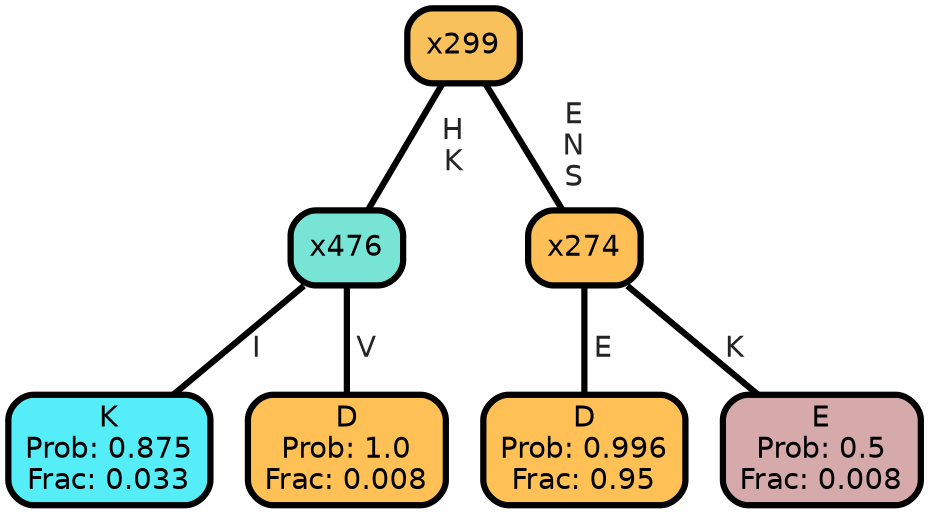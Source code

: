 graph Tree {
node [shape=box, style="filled, rounded",color="black",penwidth="3",fontcolor="black",                 fontname=helvetica] ;
graph [ranksep="0 equally", splines=straight,                 bgcolor=transparent, dpi=200] ;
edge [fontname=helvetica, fontweight=bold,fontcolor=grey14,color=black] ;
0 [label="K
Prob: 0.875
Frac: 0.033", fillcolor="#55edf7"] ;
1 [label="x476", fillcolor="#77e4d6"] ;
2 [label="D
Prob: 1.0
Frac: 0.008", fillcolor="#ffc155"] ;
3 [label="x299", fillcolor="#f8c15b"] ;
4 [label="D
Prob: 0.996
Frac: 0.95", fillcolor="#ffc055"] ;
5 [label="x274", fillcolor="#fec056"] ;
6 [label="E
Prob: 0.5
Frac: 0.008", fillcolor="#d6aaaa"] ;
1 -- 0 [label=" I",penwidth=3] ;
1 -- 2 [label=" V",penwidth=3] ;
3 -- 1 [label=" H\n K",penwidth=3] ;
3 -- 5 [label=" E\n N\n S",penwidth=3] ;
5 -- 4 [label=" E",penwidth=3] ;
5 -- 6 [label=" K",penwidth=3] ;
{rank = same;}}